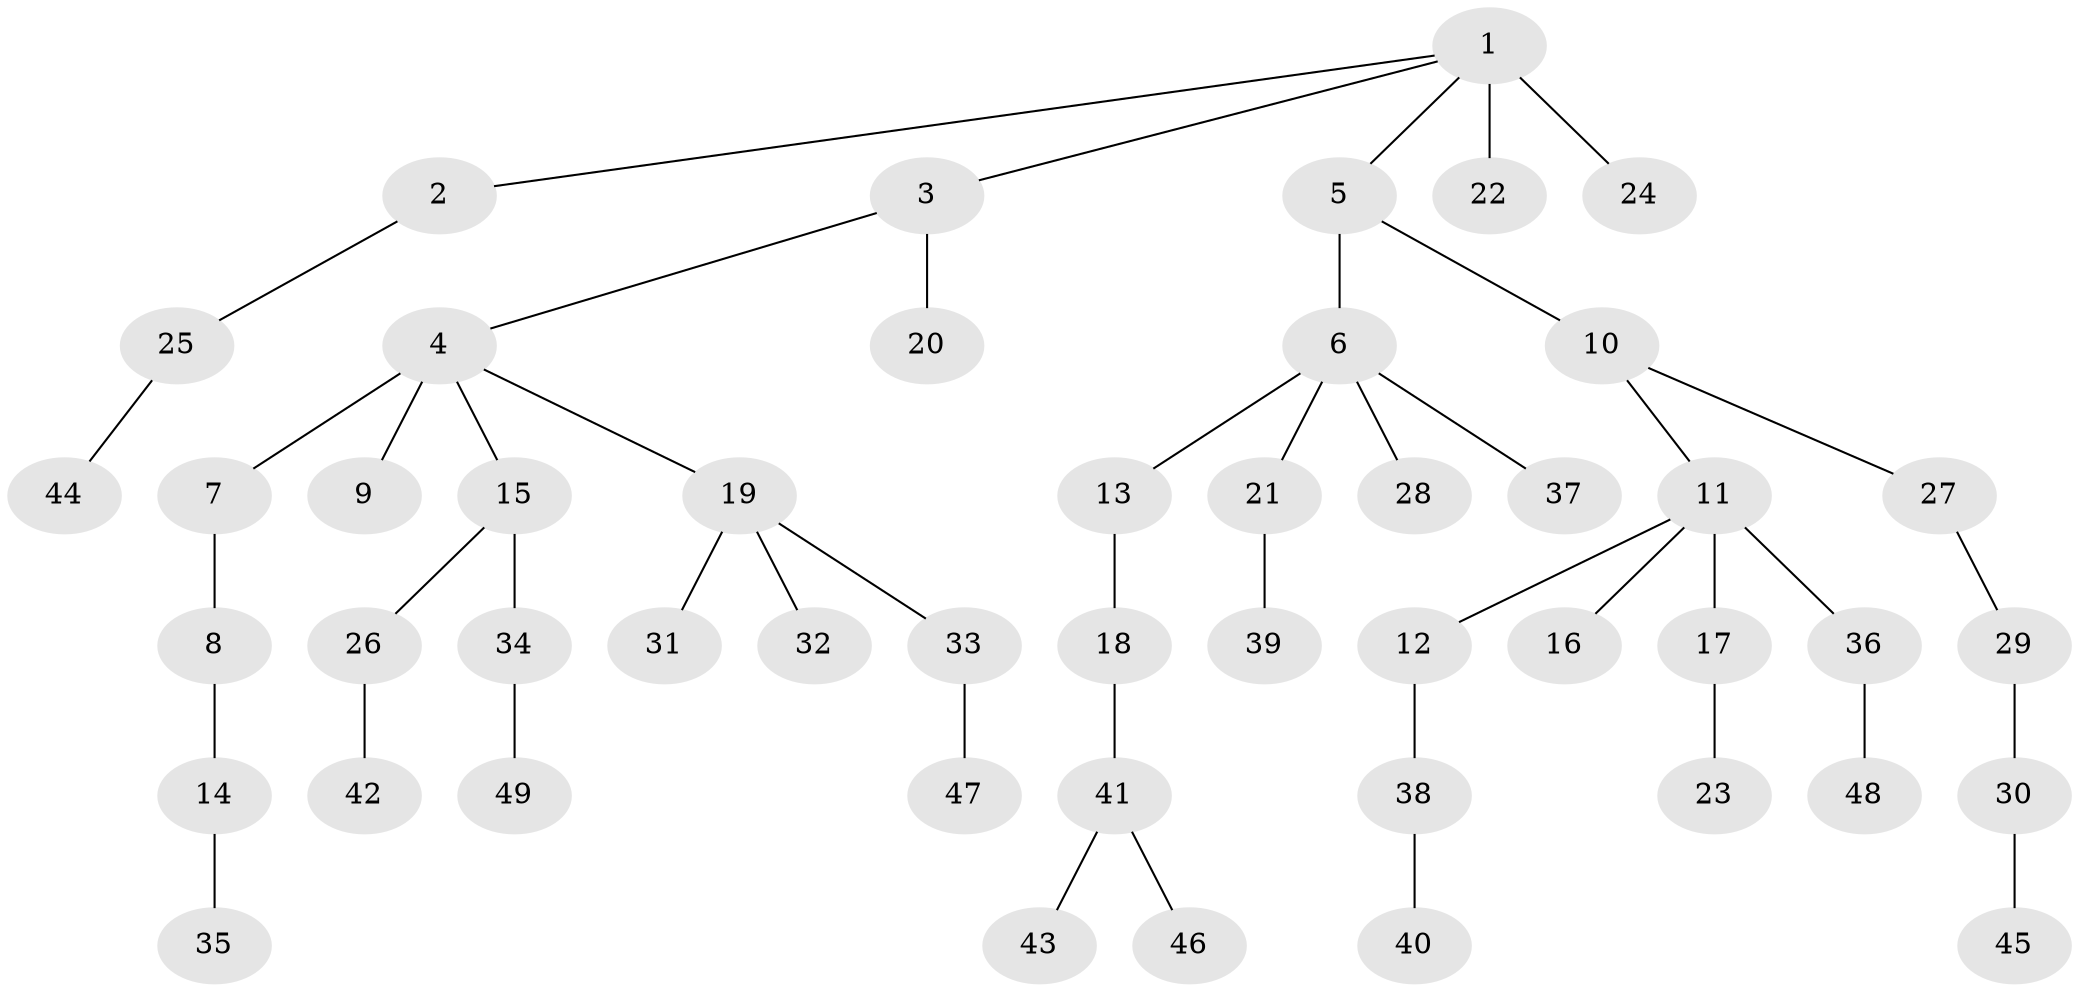 // original degree distribution, {8: 0.010416666666666666, 3: 0.1875, 4: 0.010416666666666666, 5: 0.041666666666666664, 6: 0.03125, 2: 0.17708333333333334, 1: 0.5416666666666666}
// Generated by graph-tools (version 1.1) at 2025/36/03/09/25 02:36:28]
// undirected, 49 vertices, 48 edges
graph export_dot {
graph [start="1"]
  node [color=gray90,style=filled];
  1;
  2;
  3;
  4;
  5;
  6;
  7;
  8;
  9;
  10;
  11;
  12;
  13;
  14;
  15;
  16;
  17;
  18;
  19;
  20;
  21;
  22;
  23;
  24;
  25;
  26;
  27;
  28;
  29;
  30;
  31;
  32;
  33;
  34;
  35;
  36;
  37;
  38;
  39;
  40;
  41;
  42;
  43;
  44;
  45;
  46;
  47;
  48;
  49;
  1 -- 2 [weight=1.0];
  1 -- 3 [weight=1.0];
  1 -- 5 [weight=1.0];
  1 -- 22 [weight=3.0];
  1 -- 24 [weight=1.0];
  2 -- 25 [weight=1.0];
  3 -- 4 [weight=1.0];
  3 -- 20 [weight=1.0];
  4 -- 7 [weight=1.0];
  4 -- 9 [weight=2.0];
  4 -- 15 [weight=1.0];
  4 -- 19 [weight=1.0];
  5 -- 6 [weight=1.0];
  5 -- 10 [weight=2.0];
  6 -- 13 [weight=1.0];
  6 -- 21 [weight=1.0];
  6 -- 28 [weight=1.0];
  6 -- 37 [weight=1.0];
  7 -- 8 [weight=1.0];
  8 -- 14 [weight=1.0];
  10 -- 11 [weight=1.0];
  10 -- 27 [weight=1.0];
  11 -- 12 [weight=1.0];
  11 -- 16 [weight=1.0];
  11 -- 17 [weight=1.0];
  11 -- 36 [weight=1.0];
  12 -- 38 [weight=1.0];
  13 -- 18 [weight=1.0];
  14 -- 35 [weight=2.0];
  15 -- 26 [weight=3.0];
  15 -- 34 [weight=1.0];
  17 -- 23 [weight=1.0];
  18 -- 41 [weight=1.0];
  19 -- 31 [weight=1.0];
  19 -- 32 [weight=1.0];
  19 -- 33 [weight=1.0];
  21 -- 39 [weight=1.0];
  25 -- 44 [weight=1.0];
  26 -- 42 [weight=1.0];
  27 -- 29 [weight=1.0];
  29 -- 30 [weight=1.0];
  30 -- 45 [weight=1.0];
  33 -- 47 [weight=3.0];
  34 -- 49 [weight=1.0];
  36 -- 48 [weight=1.0];
  38 -- 40 [weight=1.0];
  41 -- 43 [weight=1.0];
  41 -- 46 [weight=1.0];
}
